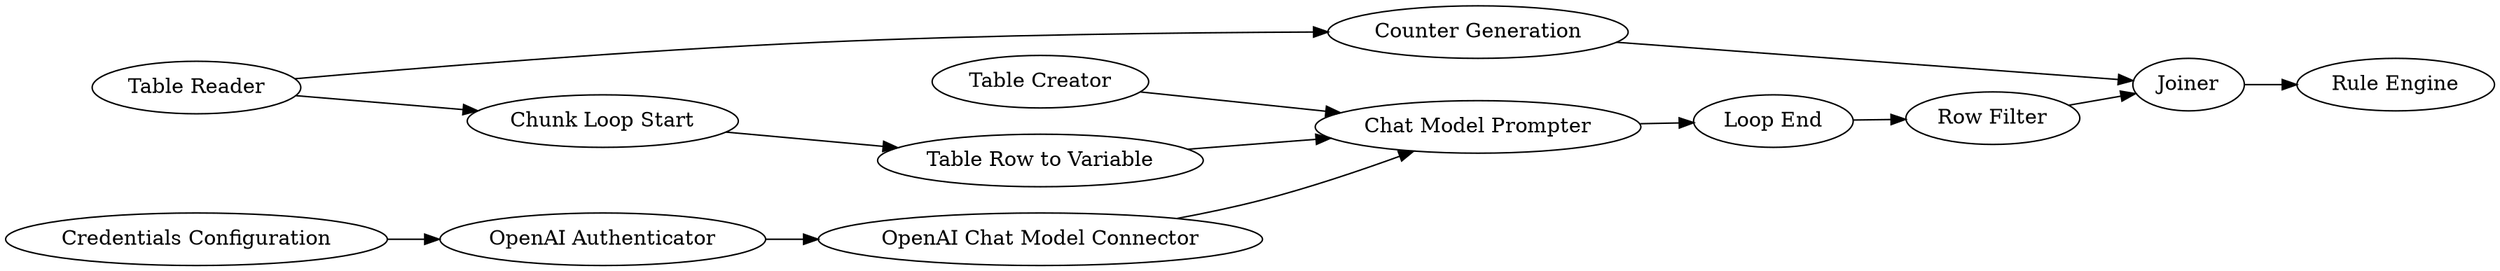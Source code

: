 digraph {
	84 -> 85
	86 -> 85
	90 -> 89
	2 -> 1
	85 -> 91
	1 -> 84
	94 -> 95
	91 -> 94
	89 -> 85
	98 -> 93
	95 -> 96
	93 -> 95
	98 -> 90
	91 [label="Loop End"]
	86 [label="Table Creator"]
	94 [label="Row Filter"]
	96 [label="Rule Engine"]
	1 [label="OpenAI Authenticator"]
	84 [label="OpenAI Chat Model Connector"]
	90 [label="Chunk Loop Start"]
	89 [label="Table Row to Variable"]
	98 [label="Table Reader"]
	95 [label=Joiner]
	93 [label="Counter Generation"]
	2 [label="Credentials Configuration"]
	85 [label="Chat Model Prompter"]
	rankdir=LR
}
